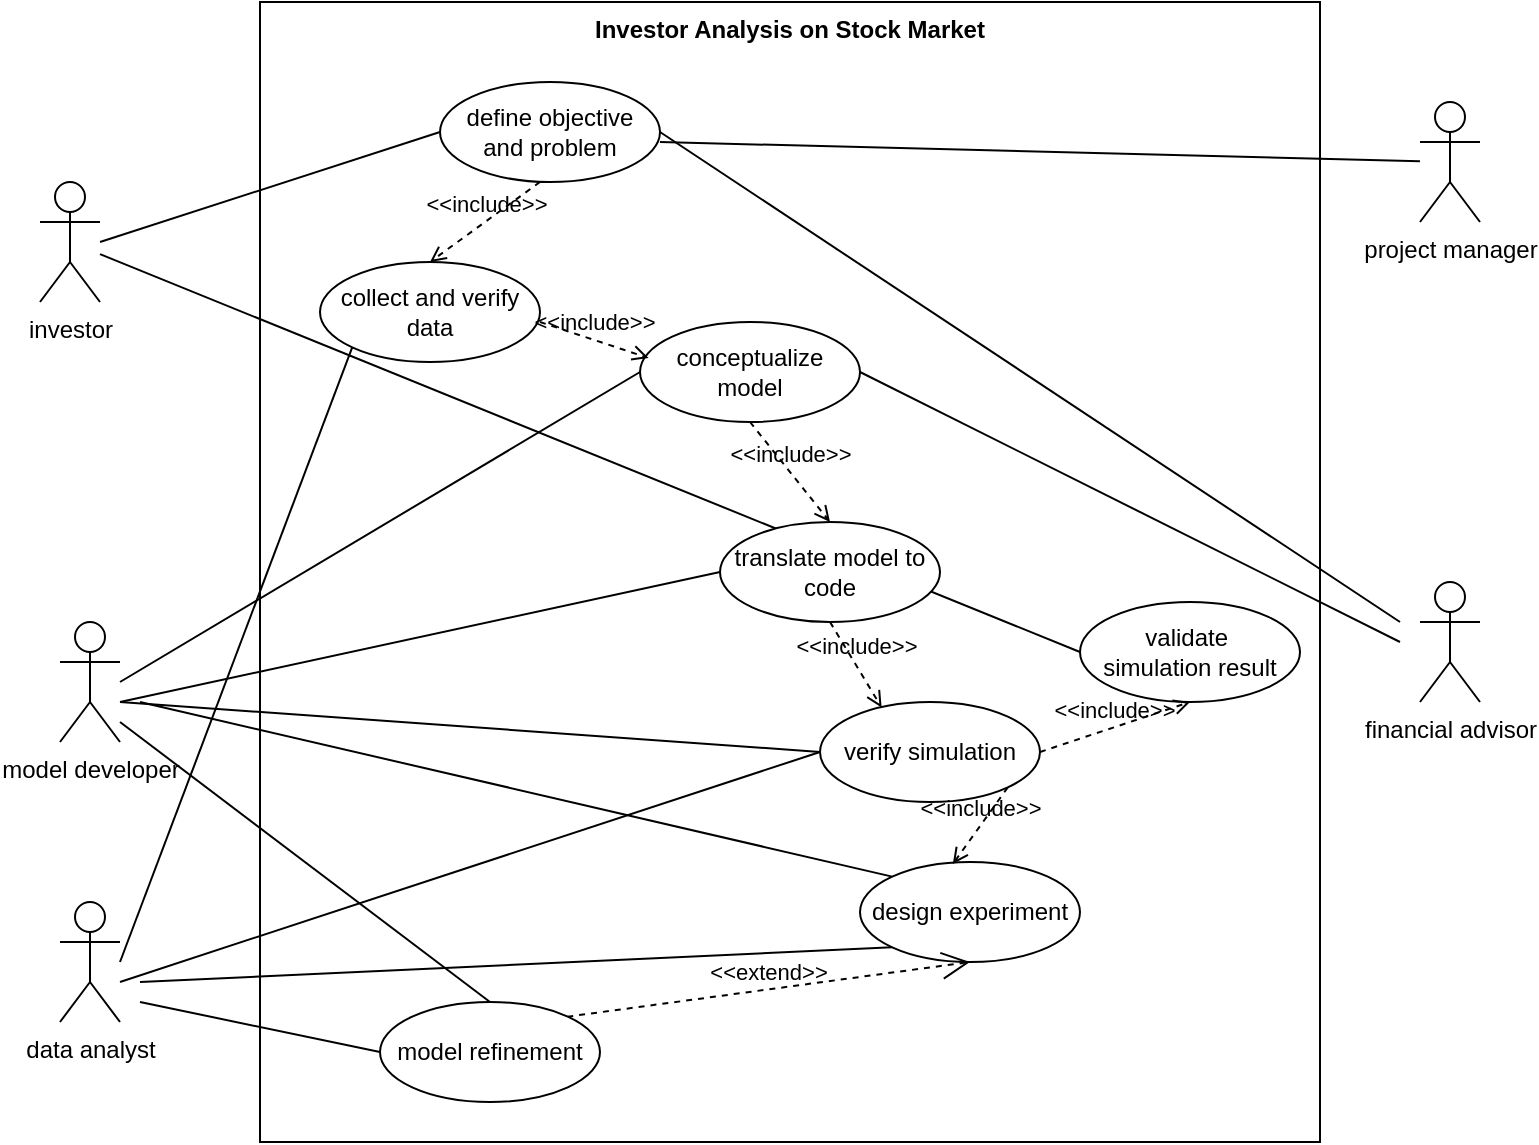 <mxfile version="24.7.8">
  <diagram name="Page-1" id="au7ue4lrxrAPcInl6mSm">
    <mxGraphModel dx="1105" dy="641" grid="1" gridSize="10" guides="1" tooltips="1" connect="1" arrows="1" fold="1" page="1" pageScale="1" pageWidth="850" pageHeight="1100" math="0" shadow="0">
      <root>
        <mxCell id="0" />
        <mxCell id="1" parent="0" />
        <mxCell id="mc-Kia4r5H2KSBXBoQk--2" value="Investor Analysis on Stock Market" style="shape=rect;html=1;verticalAlign=top;fontStyle=1;whiteSpace=wrap;align=center;fillColor=none;" vertex="1" parent="1">
          <mxGeometry x="170" y="70" width="530" height="570" as="geometry" />
        </mxCell>
        <mxCell id="mc-Kia4r5H2KSBXBoQk--3" value="investor" style="shape=umlActor;html=1;verticalLabelPosition=bottom;verticalAlign=top;align=center;" vertex="1" parent="1">
          <mxGeometry x="60" y="160" width="30" height="60" as="geometry" />
        </mxCell>
        <mxCell id="mc-Kia4r5H2KSBXBoQk--4" value="data analyst" style="shape=umlActor;html=1;verticalLabelPosition=bottom;verticalAlign=top;align=center;" vertex="1" parent="1">
          <mxGeometry x="70" y="520" width="30" height="60" as="geometry" />
        </mxCell>
        <mxCell id="mc-Kia4r5H2KSBXBoQk--5" value="model developer" style="shape=umlActor;html=1;verticalLabelPosition=bottom;verticalAlign=top;align=center;" vertex="1" parent="1">
          <mxGeometry x="70" y="380" width="30" height="60" as="geometry" />
        </mxCell>
        <mxCell id="mc-Kia4r5H2KSBXBoQk--6" value="financial advisor" style="shape=umlActor;html=1;verticalLabelPosition=bottom;verticalAlign=top;align=center;" vertex="1" parent="1">
          <mxGeometry x="750" y="360" width="30" height="60" as="geometry" />
        </mxCell>
        <mxCell id="mc-Kia4r5H2KSBXBoQk--7" value="project manager" style="shape=umlActor;html=1;verticalLabelPosition=bottom;verticalAlign=top;align=center;" vertex="1" parent="1">
          <mxGeometry x="750" y="120" width="30" height="60" as="geometry" />
        </mxCell>
        <mxCell id="mc-Kia4r5H2KSBXBoQk--8" value="validate&amp;nbsp;&lt;div&gt;simulation result&lt;/div&gt;" style="ellipse;whiteSpace=wrap;html=1;" vertex="1" parent="1">
          <mxGeometry x="580" y="370" width="110" height="50" as="geometry" />
        </mxCell>
        <mxCell id="mc-Kia4r5H2KSBXBoQk--12" value="" style="edgeStyle=none;html=1;endArrow=none;verticalAlign=bottom;rounded=0;entryX=0;entryY=0.5;entryDx=0;entryDy=0;" edge="1" parent="1" source="mc-Kia4r5H2KSBXBoQk--3" target="mc-Kia4r5H2KSBXBoQk--8">
          <mxGeometry width="160" relative="1" as="geometry">
            <mxPoint x="90" y="190" as="sourcePoint" />
            <mxPoint x="250" y="190" as="targetPoint" />
          </mxGeometry>
        </mxCell>
        <mxCell id="mc-Kia4r5H2KSBXBoQk--14" value="define objective&lt;div&gt;and problem&lt;/div&gt;" style="ellipse;whiteSpace=wrap;html=1;" vertex="1" parent="1">
          <mxGeometry x="260" y="110" width="110" height="50" as="geometry" />
        </mxCell>
        <mxCell id="mc-Kia4r5H2KSBXBoQk--15" value="" style="edgeStyle=none;html=1;endArrow=none;verticalAlign=bottom;rounded=0;entryX=0;entryY=0.5;entryDx=0;entryDy=0;" edge="1" parent="1" target="mc-Kia4r5H2KSBXBoQk--14">
          <mxGeometry width="160" relative="1" as="geometry">
            <mxPoint x="90" y="190" as="sourcePoint" />
            <mxPoint x="250" y="190" as="targetPoint" />
          </mxGeometry>
        </mxCell>
        <mxCell id="mc-Kia4r5H2KSBXBoQk--16" value="" style="edgeStyle=none;html=1;endArrow=none;verticalAlign=bottom;rounded=0;exitX=1;exitY=0.5;exitDx=0;exitDy=0;" edge="1" parent="1" source="mc-Kia4r5H2KSBXBoQk--14">
          <mxGeometry width="160" relative="1" as="geometry">
            <mxPoint x="580" y="190" as="sourcePoint" />
            <mxPoint x="740" y="380" as="targetPoint" />
          </mxGeometry>
        </mxCell>
        <mxCell id="mc-Kia4r5H2KSBXBoQk--17" value="" style="edgeStyle=none;html=1;endArrow=none;verticalAlign=bottom;rounded=0;" edge="1" parent="1" target="mc-Kia4r5H2KSBXBoQk--7">
          <mxGeometry width="160" relative="1" as="geometry">
            <mxPoint x="370" y="140" as="sourcePoint" />
            <mxPoint x="760" y="530" as="targetPoint" />
          </mxGeometry>
        </mxCell>
        <mxCell id="mc-Kia4r5H2KSBXBoQk--18" value="collect and verify&lt;div&gt;data&lt;/div&gt;" style="ellipse;whiteSpace=wrap;html=1;" vertex="1" parent="1">
          <mxGeometry x="200" y="200" width="110" height="50" as="geometry" />
        </mxCell>
        <mxCell id="mc-Kia4r5H2KSBXBoQk--19" value="" style="edgeStyle=none;html=1;endArrow=none;verticalAlign=bottom;rounded=0;entryX=0;entryY=1;entryDx=0;entryDy=0;" edge="1" parent="1" target="mc-Kia4r5H2KSBXBoQk--18">
          <mxGeometry width="160" relative="1" as="geometry">
            <mxPoint x="100" y="550" as="sourcePoint" />
            <mxPoint x="260" y="550" as="targetPoint" />
          </mxGeometry>
        </mxCell>
        <mxCell id="mc-Kia4r5H2KSBXBoQk--20" value="&amp;lt;&amp;lt;include&amp;gt;&amp;gt;" style="edgeStyle=none;html=1;endArrow=open;verticalAlign=bottom;dashed=1;labelBackgroundColor=none;rounded=0;entryX=0.5;entryY=0;entryDx=0;entryDy=0;" edge="1" parent="1" target="mc-Kia4r5H2KSBXBoQk--18">
          <mxGeometry width="160" relative="1" as="geometry">
            <mxPoint x="310" y="160" as="sourcePoint" />
            <mxPoint x="470" y="160" as="targetPoint" />
          </mxGeometry>
        </mxCell>
        <mxCell id="mc-Kia4r5H2KSBXBoQk--21" value="conceptualize model" style="ellipse;whiteSpace=wrap;html=1;" vertex="1" parent="1">
          <mxGeometry x="360" y="230" width="110" height="50" as="geometry" />
        </mxCell>
        <mxCell id="mc-Kia4r5H2KSBXBoQk--22" value="" style="edgeStyle=none;html=1;endArrow=none;verticalAlign=bottom;rounded=0;entryX=0;entryY=0.5;entryDx=0;entryDy=0;" edge="1" parent="1" target="mc-Kia4r5H2KSBXBoQk--21">
          <mxGeometry width="160" relative="1" as="geometry">
            <mxPoint x="100" y="410" as="sourcePoint" />
            <mxPoint x="260" y="410" as="targetPoint" />
          </mxGeometry>
        </mxCell>
        <mxCell id="mc-Kia4r5H2KSBXBoQk--23" value="" style="edgeStyle=none;html=1;endArrow=none;verticalAlign=bottom;rounded=0;exitX=1;exitY=0.5;exitDx=0;exitDy=0;" edge="1" parent="1" source="mc-Kia4r5H2KSBXBoQk--21">
          <mxGeometry width="160" relative="1" as="geometry">
            <mxPoint x="440" y="250" as="sourcePoint" />
            <mxPoint x="740" y="390" as="targetPoint" />
          </mxGeometry>
        </mxCell>
        <mxCell id="mc-Kia4r5H2KSBXBoQk--24" value="&amp;lt;&amp;lt;include&amp;gt;&amp;gt;" style="edgeStyle=none;html=1;endArrow=open;verticalAlign=bottom;dashed=1;labelBackgroundColor=none;rounded=0;entryX=0.039;entryY=0.36;entryDx=0;entryDy=0;entryPerimeter=0;" edge="1" parent="1" target="mc-Kia4r5H2KSBXBoQk--21">
          <mxGeometry width="160" relative="1" as="geometry">
            <mxPoint x="310" y="230" as="sourcePoint" />
            <mxPoint x="470" y="230" as="targetPoint" />
          </mxGeometry>
        </mxCell>
        <mxCell id="mc-Kia4r5H2KSBXBoQk--26" value="translate model to code" style="ellipse;whiteSpace=wrap;html=1;" vertex="1" parent="1">
          <mxGeometry x="400" y="330" width="110" height="50" as="geometry" />
        </mxCell>
        <mxCell id="mc-Kia4r5H2KSBXBoQk--27" value="" style="edgeStyle=none;html=1;endArrow=none;verticalAlign=bottom;rounded=0;entryX=0;entryY=0.5;entryDx=0;entryDy=0;" edge="1" parent="1" target="mc-Kia4r5H2KSBXBoQk--26">
          <mxGeometry width="160" relative="1" as="geometry">
            <mxPoint x="100" y="420" as="sourcePoint" />
            <mxPoint x="260" y="420" as="targetPoint" />
          </mxGeometry>
        </mxCell>
        <mxCell id="mc-Kia4r5H2KSBXBoQk--28" value="&amp;lt;&amp;lt;include&amp;gt;&amp;gt;" style="edgeStyle=none;html=1;endArrow=open;verticalAlign=bottom;dashed=1;labelBackgroundColor=none;rounded=0;entryX=0.5;entryY=0;entryDx=0;entryDy=0;exitX=0.5;exitY=1;exitDx=0;exitDy=0;" edge="1" parent="1" source="mc-Kia4r5H2KSBXBoQk--21" target="mc-Kia4r5H2KSBXBoQk--26">
          <mxGeometry width="160" relative="1" as="geometry">
            <mxPoint x="390" y="300" as="sourcePoint" />
            <mxPoint x="550" y="300" as="targetPoint" />
          </mxGeometry>
        </mxCell>
        <mxCell id="mc-Kia4r5H2KSBXBoQk--29" value="verify simulation" style="ellipse;whiteSpace=wrap;html=1;" vertex="1" parent="1">
          <mxGeometry x="450" y="420" width="110" height="50" as="geometry" />
        </mxCell>
        <mxCell id="mc-Kia4r5H2KSBXBoQk--30" value="" style="edgeStyle=none;html=1;endArrow=none;verticalAlign=bottom;rounded=0;entryX=0;entryY=0.5;entryDx=0;entryDy=0;" edge="1" parent="1" target="mc-Kia4r5H2KSBXBoQk--29">
          <mxGeometry width="160" relative="1" as="geometry">
            <mxPoint x="100" y="420" as="sourcePoint" />
            <mxPoint x="260" y="420" as="targetPoint" />
          </mxGeometry>
        </mxCell>
        <mxCell id="mc-Kia4r5H2KSBXBoQk--31" value="" style="edgeStyle=none;html=1;endArrow=none;verticalAlign=bottom;rounded=0;entryX=0;entryY=0.5;entryDx=0;entryDy=0;" edge="1" parent="1" target="mc-Kia4r5H2KSBXBoQk--29">
          <mxGeometry width="160" relative="1" as="geometry">
            <mxPoint x="100" y="560" as="sourcePoint" />
            <mxPoint x="260" y="560" as="targetPoint" />
          </mxGeometry>
        </mxCell>
        <mxCell id="mc-Kia4r5H2KSBXBoQk--32" value="&amp;lt;&amp;lt;include&amp;gt;&amp;gt;" style="edgeStyle=none;html=1;endArrow=open;verticalAlign=bottom;dashed=1;labelBackgroundColor=none;rounded=0;entryX=0.28;entryY=0.054;entryDx=0;entryDy=0;entryPerimeter=0;exitX=0.5;exitY=1;exitDx=0;exitDy=0;" edge="1" parent="1" source="mc-Kia4r5H2KSBXBoQk--26" target="mc-Kia4r5H2KSBXBoQk--29">
          <mxGeometry width="160" relative="1" as="geometry">
            <mxPoint x="380" y="410" as="sourcePoint" />
            <mxPoint x="540" y="410" as="targetPoint" />
          </mxGeometry>
        </mxCell>
        <mxCell id="mc-Kia4r5H2KSBXBoQk--33" value="&amp;lt;&amp;lt;include&amp;gt;&amp;gt;" style="edgeStyle=none;html=1;endArrow=open;verticalAlign=bottom;dashed=1;labelBackgroundColor=none;rounded=0;entryX=0.5;entryY=1;entryDx=0;entryDy=0;exitX=1;exitY=0.5;exitDx=0;exitDy=0;" edge="1" parent="1" source="mc-Kia4r5H2KSBXBoQk--29" target="mc-Kia4r5H2KSBXBoQk--8">
          <mxGeometry width="160" relative="1" as="geometry">
            <mxPoint x="360" y="490" as="sourcePoint" />
            <mxPoint x="520" y="490" as="targetPoint" />
          </mxGeometry>
        </mxCell>
        <mxCell id="mc-Kia4r5H2KSBXBoQk--37" value="design experiment" style="ellipse;whiteSpace=wrap;html=1;" vertex="1" parent="1">
          <mxGeometry x="470" y="500" width="110" height="50" as="geometry" />
        </mxCell>
        <mxCell id="mc-Kia4r5H2KSBXBoQk--38" value="" style="edgeStyle=none;html=1;endArrow=none;verticalAlign=bottom;rounded=0;entryX=0;entryY=0;entryDx=0;entryDy=0;" edge="1" parent="1" target="mc-Kia4r5H2KSBXBoQk--37">
          <mxGeometry width="160" relative="1" as="geometry">
            <mxPoint x="110" y="420" as="sourcePoint" />
            <mxPoint x="270" y="420" as="targetPoint" />
          </mxGeometry>
        </mxCell>
        <mxCell id="mc-Kia4r5H2KSBXBoQk--39" value="" style="edgeStyle=none;html=1;endArrow=none;verticalAlign=bottom;rounded=0;entryX=0;entryY=1;entryDx=0;entryDy=0;" edge="1" parent="1" target="mc-Kia4r5H2KSBXBoQk--37">
          <mxGeometry width="160" relative="1" as="geometry">
            <mxPoint x="110" y="560" as="sourcePoint" />
            <mxPoint x="270" y="560" as="targetPoint" />
          </mxGeometry>
        </mxCell>
        <mxCell id="mc-Kia4r5H2KSBXBoQk--40" value="model refinement" style="ellipse;whiteSpace=wrap;html=1;" vertex="1" parent="1">
          <mxGeometry x="230" y="570" width="110" height="50" as="geometry" />
        </mxCell>
        <mxCell id="mc-Kia4r5H2KSBXBoQk--41" value="&amp;lt;&amp;lt;extend&amp;gt;&amp;gt;" style="edgeStyle=none;html=1;startArrow=open;endArrow=none;startSize=12;verticalAlign=bottom;dashed=1;labelBackgroundColor=none;rounded=0;entryX=1;entryY=0;entryDx=0;entryDy=0;exitX=0.5;exitY=1;exitDx=0;exitDy=0;" edge="1" parent="1" source="mc-Kia4r5H2KSBXBoQk--37" target="mc-Kia4r5H2KSBXBoQk--40">
          <mxGeometry width="160" relative="1" as="geometry">
            <mxPoint x="520" y="600" as="sourcePoint" />
            <mxPoint x="680" y="600" as="targetPoint" />
          </mxGeometry>
        </mxCell>
        <mxCell id="mc-Kia4r5H2KSBXBoQk--42" value="&amp;lt;&amp;lt;include&amp;gt;&amp;gt;" style="edgeStyle=none;html=1;endArrow=open;verticalAlign=bottom;dashed=1;labelBackgroundColor=none;rounded=0;entryX=0.422;entryY=0.02;entryDx=0;entryDy=0;entryPerimeter=0;exitX=1;exitY=1;exitDx=0;exitDy=0;" edge="1" parent="1" source="mc-Kia4r5H2KSBXBoQk--29" target="mc-Kia4r5H2KSBXBoQk--37">
          <mxGeometry width="160" relative="1" as="geometry">
            <mxPoint x="450" y="560" as="sourcePoint" />
            <mxPoint x="610" y="560" as="targetPoint" />
          </mxGeometry>
        </mxCell>
        <mxCell id="mc-Kia4r5H2KSBXBoQk--43" value="" style="edgeStyle=none;html=1;endArrow=none;verticalAlign=bottom;rounded=0;entryX=0.5;entryY=0;entryDx=0;entryDy=0;" edge="1" parent="1" target="mc-Kia4r5H2KSBXBoQk--40">
          <mxGeometry width="160" relative="1" as="geometry">
            <mxPoint x="100" y="430" as="sourcePoint" />
            <mxPoint x="260" y="430" as="targetPoint" />
          </mxGeometry>
        </mxCell>
        <mxCell id="mc-Kia4r5H2KSBXBoQk--44" value="" style="edgeStyle=none;html=1;endArrow=none;verticalAlign=bottom;rounded=0;entryX=0;entryY=0.5;entryDx=0;entryDy=0;" edge="1" parent="1" target="mc-Kia4r5H2KSBXBoQk--40">
          <mxGeometry width="160" relative="1" as="geometry">
            <mxPoint x="110" y="570" as="sourcePoint" />
            <mxPoint x="270" y="570" as="targetPoint" />
          </mxGeometry>
        </mxCell>
      </root>
    </mxGraphModel>
  </diagram>
</mxfile>
